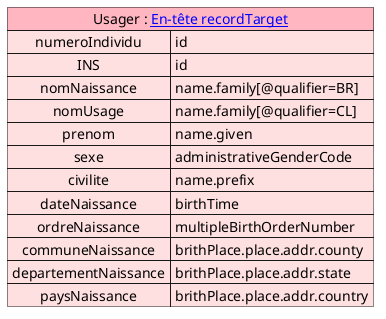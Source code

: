 @startuml


map "Usager : [[contenu_dossier_entete_cda.html En-tête recordTarget]]" as Usager #back:IMPLEMENTATION;header:LightPink {
    numeroIndividu => id
    INS=> id
    nomNaissance => name.family[@qualifier=BR]
    nomUsage => name.family[@qualifier=CL]
    prenom => name.given
    sexe=> administrativeGenderCode
    civilite=> name.prefix
    dateNaissance => birthTime
    ordreNaissance => multipleBirthOrderNumber
    communeNaissance => brithPlace.place.addr.county
    departementNaissance => brithPlace.place.addr.state
    paysNaissance => brithPlace.place.addr.country
}

@enduml